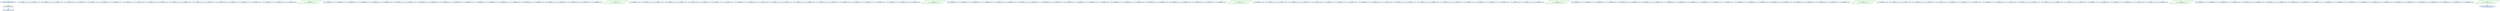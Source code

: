 digraph baseline_tp8_dag {
	graph [bb="0,0,53199,237.43",
		bgcolor=white,
		fontname=Arial,
		fontsize=12,
		rankdir=TB
	];
	node [fontname=Arial,
		fontsize=10,
		label="\N"
	];
	input	[fillcolor="#D0E8FF",
		height=0.58926,
		label="Input\n[batch_size=1024, seq_len=2048, hidden_dim=4096]",
		pos="173.95,196.43",
		shape=ellipse,
		style=filled,
		width=4.8319];
	embeddings	[fillcolor="#E8F4FD",
		height=0.5,
		label="Token+Pos Embedding\n[Input: [1024,2048], Output: [1024,2048,4096]]",
		pos="173.95,98.213",
		shape=rectangle,
		style=filled,
		width=3.0278];
	input -> embeddings	[pos="e,173.95,116.37 173.95,175.02 173.95,160.86 173.95,141.84 173.95,126.39"];
	layer0_norm1	[fillcolor="#E8F4FD",
		height=0.56944,
		label="Layer 0\nLayerNorm\n[Input: [1024,2048,4096], Output: [1024,2048,4096]]",
		pos="173.95,20.5",
		shape=rectangle,
		style=filled,
		width=3.3611];
	embeddings -> layer0_norm1	[pos="e,173.95,41.015 173.95,80.033 173.95,71.51 173.95,60.97 173.95,51.193"];
	layer0_qkv_gpu0	[fillcolor="#E8F4FD",
		height=0.56944,
		label="GPU0\nQKV Layer0\n[Input: [1024,2048,512], Output: [1024,2048,512]]",
		pos="480.95,196.43",
		shape=rectangle,
		style=filled,
		width=3.2083];
	layer0_attn_gpu0	[fillcolor="#E8F4FD",
		height=0.56944,
		label="GPU0\nAttn Layer0\n[Input: [1024,2048,512], Output: [1024,2048,512]]",
		pos="729.95,196.43",
		shape=rectangle,
		style=filled,
		width=3.2083];
	layer0_output_gpu0	[fillcolor="#E8F4FD",
		height=0.56944,
		label="GPU0\nOutput Layer0\n[Input: [1024,2048,512], Output: [1024,2048,512]]",
		pos="978.95,196.43",
		shape=rectangle,
		style=filled,
		width=3.2083];
	layer0_qkv_gpu1	[fillcolor="#E8F4FD",
		height=0.56944,
		label="GPU1\nQKV Layer0\n[Input: [1024,2048,512], Output: [1024,2048,512]]",
		pos="1227.9,196.43",
		shape=rectangle,
		style=filled,
		width=3.2083];
	layer0_attn_gpu1	[fillcolor="#E8F4FD",
		height=0.56944,
		label="GPU1\nAttn Layer0\n[Input: [1024,2048,512], Output: [1024,2048,512]]",
		pos="1476.9,196.43",
		shape=rectangle,
		style=filled,
		width=3.2083];
	layer0_output_gpu1	[fillcolor="#E8F4FD",
		height=0.56944,
		label="GPU1\nOutput Layer0\n[Input: [1024,2048,512], Output: [1024,2048,512]]",
		pos="1725.9,196.43",
		shape=rectangle,
		style=filled,
		width=3.2083];
	layer0_qkv_gpu2	[fillcolor="#E8F4FD",
		height=0.56944,
		label="GPU2\nQKV Layer0\n[Input: [1024,2048,512], Output: [1024,2048,512]]",
		pos="1974.9,196.43",
		shape=rectangle,
		style=filled,
		width=3.2083];
	layer0_attn_gpu2	[fillcolor="#E8F4FD",
		height=0.56944,
		label="GPU2\nAttn Layer0\n[Input: [1024,2048,512], Output: [1024,2048,512]]",
		pos="2223.9,196.43",
		shape=rectangle,
		style=filled,
		width=3.2083];
	layer0_output_gpu2	[fillcolor="#E8F4FD",
		height=0.56944,
		label="GPU2\nOutput Layer0\n[Input: [1024,2048,512], Output: [1024,2048,512]]",
		pos="2472.9,196.43",
		shape=rectangle,
		style=filled,
		width=3.2083];
	layer0_qkv_gpu3	[fillcolor="#E8F4FD",
		height=0.56944,
		label="GPU3\nQKV Layer0\n[Input: [1024,2048,512], Output: [1024,2048,512]]",
		pos="2721.9,196.43",
		shape=rectangle,
		style=filled,
		width=3.2083];
	layer0_attn_gpu3	[fillcolor="#E8F4FD",
		height=0.56944,
		label="GPU3\nAttn Layer0\n[Input: [1024,2048,512], Output: [1024,2048,512]]",
		pos="2970.9,196.43",
		shape=rectangle,
		style=filled,
		width=3.2083];
	layer0_output_gpu3	[fillcolor="#E8F4FD",
		height=0.56944,
		label="GPU3\nOutput Layer0\n[Input: [1024,2048,512], Output: [1024,2048,512]]",
		pos="3219.9,196.43",
		shape=rectangle,
		style=filled,
		width=3.2083];
	layer0_qkv_gpu4	[fillcolor="#E8F4FD",
		height=0.56944,
		label="GPU4\nQKV Layer0\n[Input: [1024,2048,512], Output: [1024,2048,512]]",
		pos="3468.9,196.43",
		shape=rectangle,
		style=filled,
		width=3.2083];
	layer0_attn_gpu4	[fillcolor="#E8F4FD",
		height=0.56944,
		label="GPU4\nAttn Layer0\n[Input: [1024,2048,512], Output: [1024,2048,512]]",
		pos="3717.9,196.43",
		shape=rectangle,
		style=filled,
		width=3.2083];
	layer0_output_gpu4	[fillcolor="#E8F4FD",
		height=0.56944,
		label="GPU4\nOutput Layer0\n[Input: [1024,2048,512], Output: [1024,2048,512]]",
		pos="3966.9,196.43",
		shape=rectangle,
		style=filled,
		width=3.2083];
	layer0_qkv_gpu5	[fillcolor="#E8F4FD",
		height=0.56944,
		label="GPU5\nQKV Layer0\n[Input: [1024,2048,512], Output: [1024,2048,512]]",
		pos="4215.9,196.43",
		shape=rectangle,
		style=filled,
		width=3.2083];
	layer0_attn_gpu5	[fillcolor="#E8F4FD",
		height=0.56944,
		label="GPU5\nAttn Layer0\n[Input: [1024,2048,512], Output: [1024,2048,512]]",
		pos="4464.9,196.43",
		shape=rectangle,
		style=filled,
		width=3.2083];
	layer0_output_gpu5	[fillcolor="#E8F4FD",
		height=0.56944,
		label="GPU5\nOutput Layer0\n[Input: [1024,2048,512], Output: [1024,2048,512]]",
		pos="4713.9,196.43",
		shape=rectangle,
		style=filled,
		width=3.2083];
	layer0_qkv_gpu6	[fillcolor="#E8F4FD",
		height=0.56944,
		label="GPU6\nQKV Layer0\n[Input: [1024,2048,512], Output: [1024,2048,512]]",
		pos="4962.9,196.43",
		shape=rectangle,
		style=filled,
		width=3.2083];
	layer0_attn_gpu6	[fillcolor="#E8F4FD",
		height=0.56944,
		label="GPU6\nAttn Layer0\n[Input: [1024,2048,512], Output: [1024,2048,512]]",
		pos="5211.9,196.43",
		shape=rectangle,
		style=filled,
		width=3.2083];
	layer0_output_gpu6	[fillcolor="#E8F4FD",
		height=0.56944,
		label="GPU6\nOutput Layer0\n[Input: [1024,2048,512], Output: [1024,2048,512]]",
		pos="5460.9,196.43",
		shape=rectangle,
		style=filled,
		width=3.2083];
	layer0_qkv_gpu7	[fillcolor="#E8F4FD",
		height=0.56944,
		label="GPU7\nQKV Layer0\n[Input: [1024,2048,512], Output: [1024,2048,512]]",
		pos="5709.9,196.43",
		shape=rectangle,
		style=filled,
		width=3.2083];
	layer0_attn_gpu7	[fillcolor="#E8F4FD",
		height=0.56944,
		label="GPU7\nAttn Layer0\n[Input: [1024,2048,512], Output: [1024,2048,512]]",
		pos="5958.9,196.43",
		shape=rectangle,
		style=filled,
		width=3.2083];
	layer0_output_gpu7	[fillcolor="#E8F4FD",
		height=0.56944,
		label="GPU7\nOutput Layer0\n[Input: [1024,2048,512], Output: [1024,2048,512]]",
		pos="6207.9,196.43",
		shape=rectangle,
		style=filled,
		width=3.2083];
	layer0_attn_allreduce	[fillcolor="#E8FDE8",
		height=1.1389,
		label="Layer 0\nAttention All-Reduce\n[Input: 8×[1024,2048,512], Output: [1024,2048,4096]]",
		pos="6598.9,196.43",
		shape=parallelogram,
		style="filled,rounded",
		width=7.1421];
	layer0_moe_qkv_gpu0	[fillcolor="#E8F4FD",
		height=0.56944,
		label="GPU0\nMoE QKV Layer0\n[Input: [1024,2048,512], Output: [1024,2048,512]]",
		pos="6989.9,196.43",
		shape=rectangle,
		style=filled,
		width=3.2083];
	layer0_moe_experts_gpu0	[fillcolor="#E8F4FD",
		height=0.56944,
		label="GPU0\n2 Experts Layer0\n[Input: [1024,2048,512], Output: [1024,2048,512]]",
		pos="7238.9,196.43",
		shape=rectangle,
		style=filled,
		width=3.2083];
	layer0_moe_output_gpu0	[fillcolor="#E8F4FD",
		height=0.56944,
		label="GPU0\nMoE Output Layer0\n[Input: [1024,2048,512], Output: [1024,2048,512]]",
		pos="7487.9,196.43",
		shape=rectangle,
		style=filled,
		width=3.2083];
	layer0_moe_qkv_gpu1	[fillcolor="#E8F4FD",
		height=0.56944,
		label="GPU1\nMoE QKV Layer0\n[Input: [1024,2048,512], Output: [1024,2048,512]]",
		pos="7736.9,196.43",
		shape=rectangle,
		style=filled,
		width=3.2083];
	layer0_moe_experts_gpu1	[fillcolor="#E8F4FD",
		height=0.56944,
		label="GPU1\n2 Experts Layer0\n[Input: [1024,2048,512], Output: [1024,2048,512]]",
		pos="7985.9,196.43",
		shape=rectangle,
		style=filled,
		width=3.2083];
	layer0_moe_output_gpu1	[fillcolor="#E8F4FD",
		height=0.56944,
		label="GPU1\nMoE Output Layer0\n[Input: [1024,2048,512], Output: [1024,2048,512]]",
		pos="8234.9,196.43",
		shape=rectangle,
		style=filled,
		width=3.2083];
	layer0_moe_qkv_gpu2	[fillcolor="#E8F4FD",
		height=0.56944,
		label="GPU2\nMoE QKV Layer0\n[Input: [1024,2048,512], Output: [1024,2048,512]]",
		pos="8483.9,196.43",
		shape=rectangle,
		style=filled,
		width=3.2083];
	layer0_moe_experts_gpu2	[fillcolor="#E8F4FD",
		height=0.56944,
		label="GPU2\n2 Experts Layer0\n[Input: [1024,2048,512], Output: [1024,2048,512]]",
		pos="8732.9,196.43",
		shape=rectangle,
		style=filled,
		width=3.2083];
	layer0_moe_output_gpu2	[fillcolor="#E8F4FD",
		height=0.56944,
		label="GPU2\nMoE Output Layer0\n[Input: [1024,2048,512], Output: [1024,2048,512]]",
		pos="8981.9,196.43",
		shape=rectangle,
		style=filled,
		width=3.2083];
	layer0_moe_qkv_gpu3	[fillcolor="#E8F4FD",
		height=0.56944,
		label="GPU3\nMoE QKV Layer0\n[Input: [1024,2048,512], Output: [1024,2048,512]]",
		pos="9230.9,196.43",
		shape=rectangle,
		style=filled,
		width=3.2083];
	layer0_moe_experts_gpu3	[fillcolor="#E8F4FD",
		height=0.56944,
		label="GPU3\n2 Experts Layer0\n[Input: [1024,2048,512], Output: [1024,2048,512]]",
		pos="9479.9,196.43",
		shape=rectangle,
		style=filled,
		width=3.2083];
	layer0_moe_output_gpu3	[fillcolor="#E8F4FD",
		height=0.56944,
		label="GPU3\nMoE Output Layer0\n[Input: [1024,2048,512], Output: [1024,2048,512]]",
		pos="9728.9,196.43",
		shape=rectangle,
		style=filled,
		width=3.2083];
	layer0_moe_qkv_gpu4	[fillcolor="#E8F4FD",
		height=0.56944,
		label="GPU4\nMoE QKV Layer0\n[Input: [1024,2048,512], Output: [1024,2048,512]]",
		pos="9977.9,196.43",
		shape=rectangle,
		style=filled,
		width=3.2083];
	layer0_moe_experts_gpu4	[fillcolor="#E8F4FD",
		height=0.56944,
		label="GPU4\n2 Experts Layer0\n[Input: [1024,2048,512], Output: [1024,2048,512]]",
		pos="10227,196.43",
		shape=rectangle,
		style=filled,
		width=3.2083];
	layer0_moe_output_gpu4	[fillcolor="#E8F4FD",
		height=0.56944,
		label="GPU4\nMoE Output Layer0\n[Input: [1024,2048,512], Output: [1024,2048,512]]",
		pos="10476,196.43",
		shape=rectangle,
		style=filled,
		width=3.2083];
	layer0_moe_qkv_gpu5	[fillcolor="#E8F4FD",
		height=0.56944,
		label="GPU5\nMoE QKV Layer0\n[Input: [1024,2048,512], Output: [1024,2048,512]]",
		pos="10725,196.43",
		shape=rectangle,
		style=filled,
		width=3.2083];
	layer0_moe_experts_gpu5	[fillcolor="#E8F4FD",
		height=0.56944,
		label="GPU5\n2 Experts Layer0\n[Input: [1024,2048,512], Output: [1024,2048,512]]",
		pos="10974,196.43",
		shape=rectangle,
		style=filled,
		width=3.2083];
	layer0_moe_output_gpu5	[fillcolor="#E8F4FD",
		height=0.56944,
		label="GPU5\nMoE Output Layer0\n[Input: [1024,2048,512], Output: [1024,2048,512]]",
		pos="11223,196.43",
		shape=rectangle,
		style=filled,
		width=3.2083];
	layer0_moe_qkv_gpu6	[fillcolor="#E8F4FD",
		height=0.56944,
		label="GPU6\nMoE QKV Layer0\n[Input: [1024,2048,512], Output: [1024,2048,512]]",
		pos="11472,196.43",
		shape=rectangle,
		style=filled,
		width=3.2083];
	layer0_moe_experts_gpu6	[fillcolor="#E8F4FD",
		height=0.56944,
		label="GPU6\n2 Experts Layer0\n[Input: [1024,2048,512], Output: [1024,2048,512]]",
		pos="11721,196.43",
		shape=rectangle,
		style=filled,
		width=3.2083];
	layer0_moe_output_gpu6	[fillcolor="#E8F4FD",
		height=0.56944,
		label="GPU6\nMoE Output Layer0\n[Input: [1024,2048,512], Output: [1024,2048,512]]",
		pos="11970,196.43",
		shape=rectangle,
		style=filled,
		width=3.2083];
	layer0_moe_qkv_gpu7	[fillcolor="#E8F4FD",
		height=0.56944,
		label="GPU7\nMoE QKV Layer0\n[Input: [1024,2048,512], Output: [1024,2048,512]]",
		pos="12219,196.43",
		shape=rectangle,
		style=filled,
		width=3.2083];
	layer0_moe_experts_gpu7	[fillcolor="#E8F4FD",
		height=0.56944,
		label="GPU7\n2 Experts Layer0\n[Input: [1024,2048,512], Output: [1024,2048,512]]",
		pos="12468,196.43",
		shape=rectangle,
		style=filled,
		width=3.2083];
	layer0_moe_output_gpu7	[fillcolor="#E8F4FD",
		height=0.56944,
		label="GPU7\nMoE Output Layer0\n[Input: [1024,2048,512], Output: [1024,2048,512]]",
		pos="12717,196.43",
		shape=rectangle,
		style=filled,
		width=3.2083];
	layer0_moe_allreduce	[fillcolor="#E8FDE8",
		height=1.1389,
		label="Layer 0\nMoE All-Reduce\n[Input: 8×[1024,2048,512], Output: [1024,2048,4096]]",
		pos="13108,196.43",
		shape=parallelogram,
		style="filled,rounded",
		width=7.1421];
	layer1_norm1	[fillcolor="#E8F4FD",
		height=0.56944,
		label="Layer 1\nLayerNorm\n[Input: [1024,2048,4096], Output: [1024,2048,4096]]",
		pos="13504,196.43",
		shape=rectangle,
		style=filled,
		width=3.3611];
	layer1_qkv_gpu0	[fillcolor="#E8F4FD",
		height=0.56944,
		label="GPU0\nQKV Layer1\n[Input: [1024,2048,512], Output: [1024,2048,512]]",
		pos="13759,196.43",
		shape=rectangle,
		style=filled,
		width=3.2083];
	layer1_attn_gpu0	[fillcolor="#E8F4FD",
		height=0.56944,
		label="GPU0\nAttn Layer1\n[Input: [1024,2048,512], Output: [1024,2048,512]]",
		pos="14008,196.43",
		shape=rectangle,
		style=filled,
		width=3.2083];
	layer1_output_gpu0	[fillcolor="#E8F4FD",
		height=0.56944,
		label="GPU0\nOutput Layer1\n[Input: [1024,2048,512], Output: [1024,2048,512]]",
		pos="14257,196.43",
		shape=rectangle,
		style=filled,
		width=3.2083];
	layer1_qkv_gpu1	[fillcolor="#E8F4FD",
		height=0.56944,
		label="GPU1\nQKV Layer1\n[Input: [1024,2048,512], Output: [1024,2048,512]]",
		pos="14506,196.43",
		shape=rectangle,
		style=filled,
		width=3.2083];
	layer1_attn_gpu1	[fillcolor="#E8F4FD",
		height=0.56944,
		label="GPU1\nAttn Layer1\n[Input: [1024,2048,512], Output: [1024,2048,512]]",
		pos="14755,196.43",
		shape=rectangle,
		style=filled,
		width=3.2083];
	layer1_output_gpu1	[fillcolor="#E8F4FD",
		height=0.56944,
		label="GPU1\nOutput Layer1\n[Input: [1024,2048,512], Output: [1024,2048,512]]",
		pos="15004,196.43",
		shape=rectangle,
		style=filled,
		width=3.2083];
	layer1_qkv_gpu2	[fillcolor="#E8F4FD",
		height=0.56944,
		label="GPU2\nQKV Layer1\n[Input: [1024,2048,512], Output: [1024,2048,512]]",
		pos="15253,196.43",
		shape=rectangle,
		style=filled,
		width=3.2083];
	layer1_attn_gpu2	[fillcolor="#E8F4FD",
		height=0.56944,
		label="GPU2\nAttn Layer1\n[Input: [1024,2048,512], Output: [1024,2048,512]]",
		pos="15502,196.43",
		shape=rectangle,
		style=filled,
		width=3.2083];
	layer1_output_gpu2	[fillcolor="#E8F4FD",
		height=0.56944,
		label="GPU2\nOutput Layer1\n[Input: [1024,2048,512], Output: [1024,2048,512]]",
		pos="15751,196.43",
		shape=rectangle,
		style=filled,
		width=3.2083];
	layer1_qkv_gpu3	[fillcolor="#E8F4FD",
		height=0.56944,
		label="GPU3\nQKV Layer1\n[Input: [1024,2048,512], Output: [1024,2048,512]]",
		pos="16000,196.43",
		shape=rectangle,
		style=filled,
		width=3.2083];
	layer1_attn_gpu3	[fillcolor="#E8F4FD",
		height=0.56944,
		label="GPU3\nAttn Layer1\n[Input: [1024,2048,512], Output: [1024,2048,512]]",
		pos="16249,196.43",
		shape=rectangle,
		style=filled,
		width=3.2083];
	layer1_output_gpu3	[fillcolor="#E8F4FD",
		height=0.56944,
		label="GPU3\nOutput Layer1\n[Input: [1024,2048,512], Output: [1024,2048,512]]",
		pos="16498,196.43",
		shape=rectangle,
		style=filled,
		width=3.2083];
	layer1_qkv_gpu4	[fillcolor="#E8F4FD",
		height=0.56944,
		label="GPU4\nQKV Layer1\n[Input: [1024,2048,512], Output: [1024,2048,512]]",
		pos="16747,196.43",
		shape=rectangle,
		style=filled,
		width=3.2083];
	layer1_attn_gpu4	[fillcolor="#E8F4FD",
		height=0.56944,
		label="GPU4\nAttn Layer1\n[Input: [1024,2048,512], Output: [1024,2048,512]]",
		pos="16996,196.43",
		shape=rectangle,
		style=filled,
		width=3.2083];
	layer1_output_gpu4	[fillcolor="#E8F4FD",
		height=0.56944,
		label="GPU4\nOutput Layer1\n[Input: [1024,2048,512], Output: [1024,2048,512]]",
		pos="17245,196.43",
		shape=rectangle,
		style=filled,
		width=3.2083];
	layer1_qkv_gpu5	[fillcolor="#E8F4FD",
		height=0.56944,
		label="GPU5\nQKV Layer1\n[Input: [1024,2048,512], Output: [1024,2048,512]]",
		pos="17494,196.43",
		shape=rectangle,
		style=filled,
		width=3.2083];
	layer1_attn_gpu5	[fillcolor="#E8F4FD",
		height=0.56944,
		label="GPU5\nAttn Layer1\n[Input: [1024,2048,512], Output: [1024,2048,512]]",
		pos="17743,196.43",
		shape=rectangle,
		style=filled,
		width=3.2083];
	layer1_output_gpu5	[fillcolor="#E8F4FD",
		height=0.56944,
		label="GPU5\nOutput Layer1\n[Input: [1024,2048,512], Output: [1024,2048,512]]",
		pos="17992,196.43",
		shape=rectangle,
		style=filled,
		width=3.2083];
	layer1_qkv_gpu6	[fillcolor="#E8F4FD",
		height=0.56944,
		label="GPU6\nQKV Layer1\n[Input: [1024,2048,512], Output: [1024,2048,512]]",
		pos="18241,196.43",
		shape=rectangle,
		style=filled,
		width=3.2083];
	layer1_attn_gpu6	[fillcolor="#E8F4FD",
		height=0.56944,
		label="GPU6\nAttn Layer1\n[Input: [1024,2048,512], Output: [1024,2048,512]]",
		pos="18490,196.43",
		shape=rectangle,
		style=filled,
		width=3.2083];
	layer1_output_gpu6	[fillcolor="#E8F4FD",
		height=0.56944,
		label="GPU6\nOutput Layer1\n[Input: [1024,2048,512], Output: [1024,2048,512]]",
		pos="18739,196.43",
		shape=rectangle,
		style=filled,
		width=3.2083];
	layer1_qkv_gpu7	[fillcolor="#E8F4FD",
		height=0.56944,
		label="GPU7\nQKV Layer1\n[Input: [1024,2048,512], Output: [1024,2048,512]]",
		pos="18988,196.43",
		shape=rectangle,
		style=filled,
		width=3.2083];
	layer1_attn_gpu7	[fillcolor="#E8F4FD",
		height=0.56944,
		label="GPU7\nAttn Layer1\n[Input: [1024,2048,512], Output: [1024,2048,512]]",
		pos="19237,196.43",
		shape=rectangle,
		style=filled,
		width=3.2083];
	layer1_output_gpu7	[fillcolor="#E8F4FD",
		height=0.56944,
		label="GPU7\nOutput Layer1\n[Input: [1024,2048,512], Output: [1024,2048,512]]",
		pos="19486,196.43",
		shape=rectangle,
		style=filled,
		width=3.2083];
	layer1_attn_allreduce	[fillcolor="#E8FDE8",
		height=1.1389,
		label="Layer 1\nAttention All-Reduce\n[Input: 8×[1024,2048,512], Output: [1024,2048,4096]]",
		pos="19877,196.43",
		shape=parallelogram,
		style="filled,rounded",
		width=7.1421];
	layer1_moe_qkv_gpu0	[fillcolor="#E8F4FD",
		height=0.56944,
		label="GPU0\nMoE QKV Layer1\n[Input: [1024,2048,512], Output: [1024,2048,512]]",
		pos="20268,196.43",
		shape=rectangle,
		style=filled,
		width=3.2083];
	layer1_moe_experts_gpu0	[fillcolor="#E8F4FD",
		height=0.56944,
		label="GPU0\n2 Experts Layer1\n[Input: [1024,2048,512], Output: [1024,2048,512]]",
		pos="20517,196.43",
		shape=rectangle,
		style=filled,
		width=3.2083];
	layer1_moe_output_gpu0	[fillcolor="#E8F4FD",
		height=0.56944,
		label="GPU0\nMoE Output Layer1\n[Input: [1024,2048,512], Output: [1024,2048,512]]",
		pos="20766,196.43",
		shape=rectangle,
		style=filled,
		width=3.2083];
	layer1_moe_qkv_gpu1	[fillcolor="#E8F4FD",
		height=0.56944,
		label="GPU1\nMoE QKV Layer1\n[Input: [1024,2048,512], Output: [1024,2048,512]]",
		pos="21015,196.43",
		shape=rectangle,
		style=filled,
		width=3.2083];
	layer1_moe_experts_gpu1	[fillcolor="#E8F4FD",
		height=0.56944,
		label="GPU1\n2 Experts Layer1\n[Input: [1024,2048,512], Output: [1024,2048,512]]",
		pos="21264,196.43",
		shape=rectangle,
		style=filled,
		width=3.2083];
	layer1_moe_output_gpu1	[fillcolor="#E8F4FD",
		height=0.56944,
		label="GPU1\nMoE Output Layer1\n[Input: [1024,2048,512], Output: [1024,2048,512]]",
		pos="21513,196.43",
		shape=rectangle,
		style=filled,
		width=3.2083];
	layer1_moe_qkv_gpu2	[fillcolor="#E8F4FD",
		height=0.56944,
		label="GPU2\nMoE QKV Layer1\n[Input: [1024,2048,512], Output: [1024,2048,512]]",
		pos="21762,196.43",
		shape=rectangle,
		style=filled,
		width=3.2083];
	layer1_moe_experts_gpu2	[fillcolor="#E8F4FD",
		height=0.56944,
		label="GPU2\n2 Experts Layer1\n[Input: [1024,2048,512], Output: [1024,2048,512]]",
		pos="22011,196.43",
		shape=rectangle,
		style=filled,
		width=3.2083];
	layer1_moe_output_gpu2	[fillcolor="#E8F4FD",
		height=0.56944,
		label="GPU2\nMoE Output Layer1\n[Input: [1024,2048,512], Output: [1024,2048,512]]",
		pos="22260,196.43",
		shape=rectangle,
		style=filled,
		width=3.2083];
	layer1_moe_qkv_gpu3	[fillcolor="#E8F4FD",
		height=0.56944,
		label="GPU3\nMoE QKV Layer1\n[Input: [1024,2048,512], Output: [1024,2048,512]]",
		pos="22509,196.43",
		shape=rectangle,
		style=filled,
		width=3.2083];
	layer1_moe_experts_gpu3	[fillcolor="#E8F4FD",
		height=0.56944,
		label="GPU3\n2 Experts Layer1\n[Input: [1024,2048,512], Output: [1024,2048,512]]",
		pos="22758,196.43",
		shape=rectangle,
		style=filled,
		width=3.2083];
	layer1_moe_output_gpu3	[fillcolor="#E8F4FD",
		height=0.56944,
		label="GPU3\nMoE Output Layer1\n[Input: [1024,2048,512], Output: [1024,2048,512]]",
		pos="23007,196.43",
		shape=rectangle,
		style=filled,
		width=3.2083];
	layer1_moe_qkv_gpu4	[fillcolor="#E8F4FD",
		height=0.56944,
		label="GPU4\nMoE QKV Layer1\n[Input: [1024,2048,512], Output: [1024,2048,512]]",
		pos="23256,196.43",
		shape=rectangle,
		style=filled,
		width=3.2083];
	layer1_moe_experts_gpu4	[fillcolor="#E8F4FD",
		height=0.56944,
		label="GPU4\n2 Experts Layer1\n[Input: [1024,2048,512], Output: [1024,2048,512]]",
		pos="23505,196.43",
		shape=rectangle,
		style=filled,
		width=3.2083];
	layer1_moe_output_gpu4	[fillcolor="#E8F4FD",
		height=0.56944,
		label="GPU4\nMoE Output Layer1\n[Input: [1024,2048,512], Output: [1024,2048,512]]",
		pos="23754,196.43",
		shape=rectangle,
		style=filled,
		width=3.2083];
	layer1_moe_qkv_gpu5	[fillcolor="#E8F4FD",
		height=0.56944,
		label="GPU5\nMoE QKV Layer1\n[Input: [1024,2048,512], Output: [1024,2048,512]]",
		pos="24003,196.43",
		shape=rectangle,
		style=filled,
		width=3.2083];
	layer1_moe_experts_gpu5	[fillcolor="#E8F4FD",
		height=0.56944,
		label="GPU5\n2 Experts Layer1\n[Input: [1024,2048,512], Output: [1024,2048,512]]",
		pos="24252,196.43",
		shape=rectangle,
		style=filled,
		width=3.2083];
	layer1_moe_output_gpu5	[fillcolor="#E8F4FD",
		height=0.56944,
		label="GPU5\nMoE Output Layer1\n[Input: [1024,2048,512], Output: [1024,2048,512]]",
		pos="24501,196.43",
		shape=rectangle,
		style=filled,
		width=3.2083];
	layer1_moe_qkv_gpu6	[fillcolor="#E8F4FD",
		height=0.56944,
		label="GPU6\nMoE QKV Layer1\n[Input: [1024,2048,512], Output: [1024,2048,512]]",
		pos="24750,196.43",
		shape=rectangle,
		style=filled,
		width=3.2083];
	layer1_moe_experts_gpu6	[fillcolor="#E8F4FD",
		height=0.56944,
		label="GPU6\n2 Experts Layer1\n[Input: [1024,2048,512], Output: [1024,2048,512]]",
		pos="24999,196.43",
		shape=rectangle,
		style=filled,
		width=3.2083];
	layer1_moe_output_gpu6	[fillcolor="#E8F4FD",
		height=0.56944,
		label="GPU6\nMoE Output Layer1\n[Input: [1024,2048,512], Output: [1024,2048,512]]",
		pos="25248,196.43",
		shape=rectangle,
		style=filled,
		width=3.2083];
	layer1_moe_qkv_gpu7	[fillcolor="#E8F4FD",
		height=0.56944,
		label="GPU7\nMoE QKV Layer1\n[Input: [1024,2048,512], Output: [1024,2048,512]]",
		pos="25497,196.43",
		shape=rectangle,
		style=filled,
		width=3.2083];
	layer1_moe_experts_gpu7	[fillcolor="#E8F4FD",
		height=0.56944,
		label="GPU7\n2 Experts Layer1\n[Input: [1024,2048,512], Output: [1024,2048,512]]",
		pos="25746,196.43",
		shape=rectangle,
		style=filled,
		width=3.2083];
	layer1_moe_output_gpu7	[fillcolor="#E8F4FD",
		height=0.56944,
		label="GPU7\nMoE Output Layer1\n[Input: [1024,2048,512], Output: [1024,2048,512]]",
		pos="25995,196.43",
		shape=rectangle,
		style=filled,
		width=3.2083];
	layer1_moe_allreduce	[fillcolor="#E8FDE8",
		height=1.1389,
		label="Layer 1\nMoE All-Reduce\n[Input: 8×[1024,2048,512], Output: [1024,2048,4096]]",
		pos="26386,196.43",
		shape=parallelogram,
		style="filled,rounded",
		width=7.1421];
	layer2_norm1	[fillcolor="#E8F4FD",
		height=0.56944,
		label="Layer 2\nLayerNorm\n[Input: [1024,2048,4096], Output: [1024,2048,4096]]",
		pos="26782,196.43",
		shape=rectangle,
		style=filled,
		width=3.3611];
	layer2_qkv_gpu0	[fillcolor="#E8F4FD",
		height=0.56944,
		label="GPU0\nQKV Layer2\n[Input: [1024,2048,512], Output: [1024,2048,512]]",
		pos="27037,196.43",
		shape=rectangle,
		style=filled,
		width=3.2083];
	layer2_attn_gpu0	[fillcolor="#E8F4FD",
		height=0.56944,
		label="GPU0\nAttn Layer2\n[Input: [1024,2048,512], Output: [1024,2048,512]]",
		pos="27286,196.43",
		shape=rectangle,
		style=filled,
		width=3.2083];
	layer2_output_gpu0	[fillcolor="#E8F4FD",
		height=0.56944,
		label="GPU0\nOutput Layer2\n[Input: [1024,2048,512], Output: [1024,2048,512]]",
		pos="27535,196.43",
		shape=rectangle,
		style=filled,
		width=3.2083];
	layer2_qkv_gpu1	[fillcolor="#E8F4FD",
		height=0.56944,
		label="GPU1\nQKV Layer2\n[Input: [1024,2048,512], Output: [1024,2048,512]]",
		pos="27784,196.43",
		shape=rectangle,
		style=filled,
		width=3.2083];
	layer2_attn_gpu1	[fillcolor="#E8F4FD",
		height=0.56944,
		label="GPU1\nAttn Layer2\n[Input: [1024,2048,512], Output: [1024,2048,512]]",
		pos="28033,196.43",
		shape=rectangle,
		style=filled,
		width=3.2083];
	layer2_output_gpu1	[fillcolor="#E8F4FD",
		height=0.56944,
		label="GPU1\nOutput Layer2\n[Input: [1024,2048,512], Output: [1024,2048,512]]",
		pos="28282,196.43",
		shape=rectangle,
		style=filled,
		width=3.2083];
	layer2_qkv_gpu2	[fillcolor="#E8F4FD",
		height=0.56944,
		label="GPU2\nQKV Layer2\n[Input: [1024,2048,512], Output: [1024,2048,512]]",
		pos="28531,196.43",
		shape=rectangle,
		style=filled,
		width=3.2083];
	layer2_attn_gpu2	[fillcolor="#E8F4FD",
		height=0.56944,
		label="GPU2\nAttn Layer2\n[Input: [1024,2048,512], Output: [1024,2048,512]]",
		pos="28780,196.43",
		shape=rectangle,
		style=filled,
		width=3.2083];
	layer2_output_gpu2	[fillcolor="#E8F4FD",
		height=0.56944,
		label="GPU2\nOutput Layer2\n[Input: [1024,2048,512], Output: [1024,2048,512]]",
		pos="29029,196.43",
		shape=rectangle,
		style=filled,
		width=3.2083];
	layer2_qkv_gpu3	[fillcolor="#E8F4FD",
		height=0.56944,
		label="GPU3\nQKV Layer2\n[Input: [1024,2048,512], Output: [1024,2048,512]]",
		pos="29278,196.43",
		shape=rectangle,
		style=filled,
		width=3.2083];
	layer2_attn_gpu3	[fillcolor="#E8F4FD",
		height=0.56944,
		label="GPU3\nAttn Layer2\n[Input: [1024,2048,512], Output: [1024,2048,512]]",
		pos="29527,196.43",
		shape=rectangle,
		style=filled,
		width=3.2083];
	layer2_output_gpu3	[fillcolor="#E8F4FD",
		height=0.56944,
		label="GPU3\nOutput Layer2\n[Input: [1024,2048,512], Output: [1024,2048,512]]",
		pos="29776,196.43",
		shape=rectangle,
		style=filled,
		width=3.2083];
	layer2_qkv_gpu4	[fillcolor="#E8F4FD",
		height=0.56944,
		label="GPU4\nQKV Layer2\n[Input: [1024,2048,512], Output: [1024,2048,512]]",
		pos="30025,196.43",
		shape=rectangle,
		style=filled,
		width=3.2083];
	layer2_attn_gpu4	[fillcolor="#E8F4FD",
		height=0.56944,
		label="GPU4\nAttn Layer2\n[Input: [1024,2048,512], Output: [1024,2048,512]]",
		pos="30274,196.43",
		shape=rectangle,
		style=filled,
		width=3.2083];
	layer2_output_gpu4	[fillcolor="#E8F4FD",
		height=0.56944,
		label="GPU4\nOutput Layer2\n[Input: [1024,2048,512], Output: [1024,2048,512]]",
		pos="30523,196.43",
		shape=rectangle,
		style=filled,
		width=3.2083];
	layer2_qkv_gpu5	[fillcolor="#E8F4FD",
		height=0.56944,
		label="GPU5\nQKV Layer2\n[Input: [1024,2048,512], Output: [1024,2048,512]]",
		pos="30772,196.43",
		shape=rectangle,
		style=filled,
		width=3.2083];
	layer2_attn_gpu5	[fillcolor="#E8F4FD",
		height=0.56944,
		label="GPU5\nAttn Layer2\n[Input: [1024,2048,512], Output: [1024,2048,512]]",
		pos="31021,196.43",
		shape=rectangle,
		style=filled,
		width=3.2083];
	layer2_output_gpu5	[fillcolor="#E8F4FD",
		height=0.56944,
		label="GPU5\nOutput Layer2\n[Input: [1024,2048,512], Output: [1024,2048,512]]",
		pos="31270,196.43",
		shape=rectangle,
		style=filled,
		width=3.2083];
	layer2_qkv_gpu6	[fillcolor="#E8F4FD",
		height=0.56944,
		label="GPU6\nQKV Layer2\n[Input: [1024,2048,512], Output: [1024,2048,512]]",
		pos="31519,196.43",
		shape=rectangle,
		style=filled,
		width=3.2083];
	layer2_attn_gpu6	[fillcolor="#E8F4FD",
		height=0.56944,
		label="GPU6\nAttn Layer2\n[Input: [1024,2048,512], Output: [1024,2048,512]]",
		pos="31768,196.43",
		shape=rectangle,
		style=filled,
		width=3.2083];
	layer2_output_gpu6	[fillcolor="#E8F4FD",
		height=0.56944,
		label="GPU6\nOutput Layer2\n[Input: [1024,2048,512], Output: [1024,2048,512]]",
		pos="32017,196.43",
		shape=rectangle,
		style=filled,
		width=3.2083];
	layer2_qkv_gpu7	[fillcolor="#E8F4FD",
		height=0.56944,
		label="GPU7\nQKV Layer2\n[Input: [1024,2048,512], Output: [1024,2048,512]]",
		pos="32266,196.43",
		shape=rectangle,
		style=filled,
		width=3.2083];
	layer2_attn_gpu7	[fillcolor="#E8F4FD",
		height=0.56944,
		label="GPU7\nAttn Layer2\n[Input: [1024,2048,512], Output: [1024,2048,512]]",
		pos="32515,196.43",
		shape=rectangle,
		style=filled,
		width=3.2083];
	layer2_output_gpu7	[fillcolor="#E8F4FD",
		height=0.56944,
		label="GPU7\nOutput Layer2\n[Input: [1024,2048,512], Output: [1024,2048,512]]",
		pos="32764,196.43",
		shape=rectangle,
		style=filled,
		width=3.2083];
	layer2_attn_allreduce	[fillcolor="#E8FDE8",
		height=1.1389,
		label="Layer 2\nAttention All-Reduce\n[Input: 8×[1024,2048,512], Output: [1024,2048,4096]]",
		pos="33155,196.43",
		shape=parallelogram,
		style="filled,rounded",
		width=7.1421];
	layer2_moe_qkv_gpu0	[fillcolor="#E8F4FD",
		height=0.56944,
		label="GPU0\nMoE QKV Layer2\n[Input: [1024,2048,512], Output: [1024,2048,512]]",
		pos="33546,196.43",
		shape=rectangle,
		style=filled,
		width=3.2083];
	layer2_moe_experts_gpu0	[fillcolor="#E8F4FD",
		height=0.56944,
		label="GPU0\n2 Experts Layer2\n[Input: [1024,2048,512], Output: [1024,2048,512]]",
		pos="33795,196.43",
		shape=rectangle,
		style=filled,
		width=3.2083];
	layer2_moe_output_gpu0	[fillcolor="#E8F4FD",
		height=0.56944,
		label="GPU0\nMoE Output Layer2\n[Input: [1024,2048,512], Output: [1024,2048,512]]",
		pos="34044,196.43",
		shape=rectangle,
		style=filled,
		width=3.2083];
	layer2_moe_qkv_gpu1	[fillcolor="#E8F4FD",
		height=0.56944,
		label="GPU1\nMoE QKV Layer2\n[Input: [1024,2048,512], Output: [1024,2048,512]]",
		pos="34293,196.43",
		shape=rectangle,
		style=filled,
		width=3.2083];
	layer2_moe_experts_gpu1	[fillcolor="#E8F4FD",
		height=0.56944,
		label="GPU1\n2 Experts Layer2\n[Input: [1024,2048,512], Output: [1024,2048,512]]",
		pos="34542,196.43",
		shape=rectangle,
		style=filled,
		width=3.2083];
	layer2_moe_output_gpu1	[fillcolor="#E8F4FD",
		height=0.56944,
		label="GPU1\nMoE Output Layer2\n[Input: [1024,2048,512], Output: [1024,2048,512]]",
		pos="34791,196.43",
		shape=rectangle,
		style=filled,
		width=3.2083];
	layer2_moe_qkv_gpu2	[fillcolor="#E8F4FD",
		height=0.56944,
		label="GPU2\nMoE QKV Layer2\n[Input: [1024,2048,512], Output: [1024,2048,512]]",
		pos="35040,196.43",
		shape=rectangle,
		style=filled,
		width=3.2083];
	layer2_moe_experts_gpu2	[fillcolor="#E8F4FD",
		height=0.56944,
		label="GPU2\n2 Experts Layer2\n[Input: [1024,2048,512], Output: [1024,2048,512]]",
		pos="35289,196.43",
		shape=rectangle,
		style=filled,
		width=3.2083];
	layer2_moe_output_gpu2	[fillcolor="#E8F4FD",
		height=0.56944,
		label="GPU2\nMoE Output Layer2\n[Input: [1024,2048,512], Output: [1024,2048,512]]",
		pos="35538,196.43",
		shape=rectangle,
		style=filled,
		width=3.2083];
	layer2_moe_qkv_gpu3	[fillcolor="#E8F4FD",
		height=0.56944,
		label="GPU3\nMoE QKV Layer2\n[Input: [1024,2048,512], Output: [1024,2048,512]]",
		pos="35787,196.43",
		shape=rectangle,
		style=filled,
		width=3.2083];
	layer2_moe_experts_gpu3	[fillcolor="#E8F4FD",
		height=0.56944,
		label="GPU3\n2 Experts Layer2\n[Input: [1024,2048,512], Output: [1024,2048,512]]",
		pos="36036,196.43",
		shape=rectangle,
		style=filled,
		width=3.2083];
	layer2_moe_output_gpu3	[fillcolor="#E8F4FD",
		height=0.56944,
		label="GPU3\nMoE Output Layer2\n[Input: [1024,2048,512], Output: [1024,2048,512]]",
		pos="36285,196.43",
		shape=rectangle,
		style=filled,
		width=3.2083];
	layer2_moe_qkv_gpu4	[fillcolor="#E8F4FD",
		height=0.56944,
		label="GPU4\nMoE QKV Layer2\n[Input: [1024,2048,512], Output: [1024,2048,512]]",
		pos="36534,196.43",
		shape=rectangle,
		style=filled,
		width=3.2083];
	layer2_moe_experts_gpu4	[fillcolor="#E8F4FD",
		height=0.56944,
		label="GPU4\n2 Experts Layer2\n[Input: [1024,2048,512], Output: [1024,2048,512]]",
		pos="36783,196.43",
		shape=rectangle,
		style=filled,
		width=3.2083];
	layer2_moe_output_gpu4	[fillcolor="#E8F4FD",
		height=0.56944,
		label="GPU4\nMoE Output Layer2\n[Input: [1024,2048,512], Output: [1024,2048,512]]",
		pos="37032,196.43",
		shape=rectangle,
		style=filled,
		width=3.2083];
	layer2_moe_qkv_gpu5	[fillcolor="#E8F4FD",
		height=0.56944,
		label="GPU5\nMoE QKV Layer2\n[Input: [1024,2048,512], Output: [1024,2048,512]]",
		pos="37281,196.43",
		shape=rectangle,
		style=filled,
		width=3.2083];
	layer2_moe_experts_gpu5	[fillcolor="#E8F4FD",
		height=0.56944,
		label="GPU5\n2 Experts Layer2\n[Input: [1024,2048,512], Output: [1024,2048,512]]",
		pos="37530,196.43",
		shape=rectangle,
		style=filled,
		width=3.2083];
	layer2_moe_output_gpu5	[fillcolor="#E8F4FD",
		height=0.56944,
		label="GPU5\nMoE Output Layer2\n[Input: [1024,2048,512], Output: [1024,2048,512]]",
		pos="37779,196.43",
		shape=rectangle,
		style=filled,
		width=3.2083];
	layer2_moe_qkv_gpu6	[fillcolor="#E8F4FD",
		height=0.56944,
		label="GPU6\nMoE QKV Layer2\n[Input: [1024,2048,512], Output: [1024,2048,512]]",
		pos="38028,196.43",
		shape=rectangle,
		style=filled,
		width=3.2083];
	layer2_moe_experts_gpu6	[fillcolor="#E8F4FD",
		height=0.56944,
		label="GPU6\n2 Experts Layer2\n[Input: [1024,2048,512], Output: [1024,2048,512]]",
		pos="38277,196.43",
		shape=rectangle,
		style=filled,
		width=3.2083];
	layer2_moe_output_gpu6	[fillcolor="#E8F4FD",
		height=0.56944,
		label="GPU6\nMoE Output Layer2\n[Input: [1024,2048,512], Output: [1024,2048,512]]",
		pos="38526,196.43",
		shape=rectangle,
		style=filled,
		width=3.2083];
	layer2_moe_qkv_gpu7	[fillcolor="#E8F4FD",
		height=0.56944,
		label="GPU7\nMoE QKV Layer2\n[Input: [1024,2048,512], Output: [1024,2048,512]]",
		pos="38775,196.43",
		shape=rectangle,
		style=filled,
		width=3.2083];
	layer2_moe_experts_gpu7	[fillcolor="#E8F4FD",
		height=0.56944,
		label="GPU7\n2 Experts Layer2\n[Input: [1024,2048,512], Output: [1024,2048,512]]",
		pos="39024,196.43",
		shape=rectangle,
		style=filled,
		width=3.2083];
	layer2_moe_output_gpu7	[fillcolor="#E8F4FD",
		height=0.56944,
		label="GPU7\nMoE Output Layer2\n[Input: [1024,2048,512], Output: [1024,2048,512]]",
		pos="39273,196.43",
		shape=rectangle,
		style=filled,
		width=3.2083];
	layer2_moe_allreduce	[fillcolor="#E8FDE8",
		height=1.1389,
		label="Layer 2\nMoE All-Reduce\n[Input: 8×[1024,2048,512], Output: [1024,2048,4096]]",
		pos="39664,196.43",
		shape=parallelogram,
		style="filled,rounded",
		width=7.1421];
	layer3_norm1	[fillcolor="#E8F4FD",
		height=0.56944,
		label="Layer 3\nLayerNorm\n[Input: [1024,2048,4096], Output: [1024,2048,4096]]",
		pos="40060,196.43",
		shape=rectangle,
		style=filled,
		width=3.3611];
	layer3_qkv_gpu0	[fillcolor="#E8F4FD",
		height=0.56944,
		label="GPU0\nQKV Layer3\n[Input: [1024,2048,512], Output: [1024,2048,512]]",
		pos="40315,196.43",
		shape=rectangle,
		style=filled,
		width=3.2083];
	layer3_attn_gpu0	[fillcolor="#E8F4FD",
		height=0.56944,
		label="GPU0\nAttn Layer3\n[Input: [1024,2048,512], Output: [1024,2048,512]]",
		pos="40564,196.43",
		shape=rectangle,
		style=filled,
		width=3.2083];
	layer3_output_gpu0	[fillcolor="#E8F4FD",
		height=0.56944,
		label="GPU0\nOutput Layer3\n[Input: [1024,2048,512], Output: [1024,2048,512]]",
		pos="40813,196.43",
		shape=rectangle,
		style=filled,
		width=3.2083];
	layer3_qkv_gpu1	[fillcolor="#E8F4FD",
		height=0.56944,
		label="GPU1\nQKV Layer3\n[Input: [1024,2048,512], Output: [1024,2048,512]]",
		pos="41062,196.43",
		shape=rectangle,
		style=filled,
		width=3.2083];
	layer3_attn_gpu1	[fillcolor="#E8F4FD",
		height=0.56944,
		label="GPU1\nAttn Layer3\n[Input: [1024,2048,512], Output: [1024,2048,512]]",
		pos="41311,196.43",
		shape=rectangle,
		style=filled,
		width=3.2083];
	layer3_output_gpu1	[fillcolor="#E8F4FD",
		height=0.56944,
		label="GPU1\nOutput Layer3\n[Input: [1024,2048,512], Output: [1024,2048,512]]",
		pos="41560,196.43",
		shape=rectangle,
		style=filled,
		width=3.2083];
	layer3_qkv_gpu2	[fillcolor="#E8F4FD",
		height=0.56944,
		label="GPU2\nQKV Layer3\n[Input: [1024,2048,512], Output: [1024,2048,512]]",
		pos="41809,196.43",
		shape=rectangle,
		style=filled,
		width=3.2083];
	layer3_attn_gpu2	[fillcolor="#E8F4FD",
		height=0.56944,
		label="GPU2\nAttn Layer3\n[Input: [1024,2048,512], Output: [1024,2048,512]]",
		pos="42058,196.43",
		shape=rectangle,
		style=filled,
		width=3.2083];
	layer3_output_gpu2	[fillcolor="#E8F4FD",
		height=0.56944,
		label="GPU2\nOutput Layer3\n[Input: [1024,2048,512], Output: [1024,2048,512]]",
		pos="42307,196.43",
		shape=rectangle,
		style=filled,
		width=3.2083];
	layer3_qkv_gpu3	[fillcolor="#E8F4FD",
		height=0.56944,
		label="GPU3\nQKV Layer3\n[Input: [1024,2048,512], Output: [1024,2048,512]]",
		pos="42556,196.43",
		shape=rectangle,
		style=filled,
		width=3.2083];
	layer3_attn_gpu3	[fillcolor="#E8F4FD",
		height=0.56944,
		label="GPU3\nAttn Layer3\n[Input: [1024,2048,512], Output: [1024,2048,512]]",
		pos="42805,196.43",
		shape=rectangle,
		style=filled,
		width=3.2083];
	layer3_output_gpu3	[fillcolor="#E8F4FD",
		height=0.56944,
		label="GPU3\nOutput Layer3\n[Input: [1024,2048,512], Output: [1024,2048,512]]",
		pos="43054,196.43",
		shape=rectangle,
		style=filled,
		width=3.2083];
	layer3_qkv_gpu4	[fillcolor="#E8F4FD",
		height=0.56944,
		label="GPU4\nQKV Layer3\n[Input: [1024,2048,512], Output: [1024,2048,512]]",
		pos="43303,196.43",
		shape=rectangle,
		style=filled,
		width=3.2083];
	layer3_attn_gpu4	[fillcolor="#E8F4FD",
		height=0.56944,
		label="GPU4\nAttn Layer3\n[Input: [1024,2048,512], Output: [1024,2048,512]]",
		pos="43552,196.43",
		shape=rectangle,
		style=filled,
		width=3.2083];
	layer3_output_gpu4	[fillcolor="#E8F4FD",
		height=0.56944,
		label="GPU4\nOutput Layer3\n[Input: [1024,2048,512], Output: [1024,2048,512]]",
		pos="43801,196.43",
		shape=rectangle,
		style=filled,
		width=3.2083];
	layer3_qkv_gpu5	[fillcolor="#E8F4FD",
		height=0.56944,
		label="GPU5\nQKV Layer3\n[Input: [1024,2048,512], Output: [1024,2048,512]]",
		pos="44050,196.43",
		shape=rectangle,
		style=filled,
		width=3.2083];
	layer3_attn_gpu5	[fillcolor="#E8F4FD",
		height=0.56944,
		label="GPU5\nAttn Layer3\n[Input: [1024,2048,512], Output: [1024,2048,512]]",
		pos="44299,196.43",
		shape=rectangle,
		style=filled,
		width=3.2083];
	layer3_output_gpu5	[fillcolor="#E8F4FD",
		height=0.56944,
		label="GPU5\nOutput Layer3\n[Input: [1024,2048,512], Output: [1024,2048,512]]",
		pos="44548,196.43",
		shape=rectangle,
		style=filled,
		width=3.2083];
	layer3_qkv_gpu6	[fillcolor="#E8F4FD",
		height=0.56944,
		label="GPU6\nQKV Layer3\n[Input: [1024,2048,512], Output: [1024,2048,512]]",
		pos="44797,196.43",
		shape=rectangle,
		style=filled,
		width=3.2083];
	layer3_attn_gpu6	[fillcolor="#E8F4FD",
		height=0.56944,
		label="GPU6\nAttn Layer3\n[Input: [1024,2048,512], Output: [1024,2048,512]]",
		pos="45046,196.43",
		shape=rectangle,
		style=filled,
		width=3.2083];
	layer3_output_gpu6	[fillcolor="#E8F4FD",
		height=0.56944,
		label="GPU6\nOutput Layer3\n[Input: [1024,2048,512], Output: [1024,2048,512]]",
		pos="45295,196.43",
		shape=rectangle,
		style=filled,
		width=3.2083];
	layer3_qkv_gpu7	[fillcolor="#E8F4FD",
		height=0.56944,
		label="GPU7\nQKV Layer3\n[Input: [1024,2048,512], Output: [1024,2048,512]]",
		pos="45544,196.43",
		shape=rectangle,
		style=filled,
		width=3.2083];
	layer3_attn_gpu7	[fillcolor="#E8F4FD",
		height=0.56944,
		label="GPU7\nAttn Layer3\n[Input: [1024,2048,512], Output: [1024,2048,512]]",
		pos="45793,196.43",
		shape=rectangle,
		style=filled,
		width=3.2083];
	layer3_output_gpu7	[fillcolor="#E8F4FD",
		height=0.56944,
		label="GPU7\nOutput Layer3\n[Input: [1024,2048,512], Output: [1024,2048,512]]",
		pos="46042,196.43",
		shape=rectangle,
		style=filled,
		width=3.2083];
	layer3_attn_allreduce	[fillcolor="#E8FDE8",
		height=1.1389,
		label="Layer 3\nAttention All-Reduce\n[Input: 8×[1024,2048,512], Output: [1024,2048,4096]]",
		pos="46433,196.43",
		shape=parallelogram,
		style="filled,rounded",
		width=7.1421];
	layer3_moe_qkv_gpu0	[fillcolor="#E8F4FD",
		height=0.56944,
		label="GPU0\nMoE QKV Layer3\n[Input: [1024,2048,512], Output: [1024,2048,512]]",
		pos="46824,196.43",
		shape=rectangle,
		style=filled,
		width=3.2083];
	layer3_moe_experts_gpu0	[fillcolor="#E8F4FD",
		height=0.56944,
		label="GPU0\n2 Experts Layer3\n[Input: [1024,2048,512], Output: [1024,2048,512]]",
		pos="47073,196.43",
		shape=rectangle,
		style=filled,
		width=3.2083];
	layer3_moe_output_gpu0	[fillcolor="#E8F4FD",
		height=0.56944,
		label="GPU0\nMoE Output Layer3\n[Input: [1024,2048,512], Output: [1024,2048,512]]",
		pos="47322,196.43",
		shape=rectangle,
		style=filled,
		width=3.2083];
	layer3_moe_qkv_gpu1	[fillcolor="#E8F4FD",
		height=0.56944,
		label="GPU1\nMoE QKV Layer3\n[Input: [1024,2048,512], Output: [1024,2048,512]]",
		pos="47571,196.43",
		shape=rectangle,
		style=filled,
		width=3.2083];
	layer3_moe_experts_gpu1	[fillcolor="#E8F4FD",
		height=0.56944,
		label="GPU1\n2 Experts Layer3\n[Input: [1024,2048,512], Output: [1024,2048,512]]",
		pos="47820,196.43",
		shape=rectangle,
		style=filled,
		width=3.2083];
	layer3_moe_output_gpu1	[fillcolor="#E8F4FD",
		height=0.56944,
		label="GPU1\nMoE Output Layer3\n[Input: [1024,2048,512], Output: [1024,2048,512]]",
		pos="48069,196.43",
		shape=rectangle,
		style=filled,
		width=3.2083];
	layer3_moe_qkv_gpu2	[fillcolor="#E8F4FD",
		height=0.56944,
		label="GPU2\nMoE QKV Layer3\n[Input: [1024,2048,512], Output: [1024,2048,512]]",
		pos="48318,196.43",
		shape=rectangle,
		style=filled,
		width=3.2083];
	layer3_moe_experts_gpu2	[fillcolor="#E8F4FD",
		height=0.56944,
		label="GPU2\n2 Experts Layer3\n[Input: [1024,2048,512], Output: [1024,2048,512]]",
		pos="48567,196.43",
		shape=rectangle,
		style=filled,
		width=3.2083];
	layer3_moe_output_gpu2	[fillcolor="#E8F4FD",
		height=0.56944,
		label="GPU2\nMoE Output Layer3\n[Input: [1024,2048,512], Output: [1024,2048,512]]",
		pos="48816,196.43",
		shape=rectangle,
		style=filled,
		width=3.2083];
	layer3_moe_qkv_gpu3	[fillcolor="#E8F4FD",
		height=0.56944,
		label="GPU3\nMoE QKV Layer3\n[Input: [1024,2048,512], Output: [1024,2048,512]]",
		pos="49065,196.43",
		shape=rectangle,
		style=filled,
		width=3.2083];
	layer3_moe_experts_gpu3	[fillcolor="#E8F4FD",
		height=0.56944,
		label="GPU3\n2 Experts Layer3\n[Input: [1024,2048,512], Output: [1024,2048,512]]",
		pos="49314,196.43",
		shape=rectangle,
		style=filled,
		width=3.2083];
	layer3_moe_output_gpu3	[fillcolor="#E8F4FD",
		height=0.56944,
		label="GPU3\nMoE Output Layer3\n[Input: [1024,2048,512], Output: [1024,2048,512]]",
		pos="49563,196.43",
		shape=rectangle,
		style=filled,
		width=3.2083];
	layer3_moe_qkv_gpu4	[fillcolor="#E8F4FD",
		height=0.56944,
		label="GPU4\nMoE QKV Layer3\n[Input: [1024,2048,512], Output: [1024,2048,512]]",
		pos="49812,196.43",
		shape=rectangle,
		style=filled,
		width=3.2083];
	layer3_moe_experts_gpu4	[fillcolor="#E8F4FD",
		height=0.56944,
		label="GPU4\n2 Experts Layer3\n[Input: [1024,2048,512], Output: [1024,2048,512]]",
		pos="50061,196.43",
		shape=rectangle,
		style=filled,
		width=3.2083];
	layer3_moe_output_gpu4	[fillcolor="#E8F4FD",
		height=0.56944,
		label="GPU4\nMoE Output Layer3\n[Input: [1024,2048,512], Output: [1024,2048,512]]",
		pos="50310,196.43",
		shape=rectangle,
		style=filled,
		width=3.2083];
	layer3_moe_qkv_gpu5	[fillcolor="#E8F4FD",
		height=0.56944,
		label="GPU5\nMoE QKV Layer3\n[Input: [1024,2048,512], Output: [1024,2048,512]]",
		pos="50559,196.43",
		shape=rectangle,
		style=filled,
		width=3.2083];
	layer3_moe_experts_gpu5	[fillcolor="#E8F4FD",
		height=0.56944,
		label="GPU5\n2 Experts Layer3\n[Input: [1024,2048,512], Output: [1024,2048,512]]",
		pos="50808,196.43",
		shape=rectangle,
		style=filled,
		width=3.2083];
	layer3_moe_output_gpu5	[fillcolor="#E8F4FD",
		height=0.56944,
		label="GPU5\nMoE Output Layer3\n[Input: [1024,2048,512], Output: [1024,2048,512]]",
		pos="51057,196.43",
		shape=rectangle,
		style=filled,
		width=3.2083];
	layer3_moe_qkv_gpu6	[fillcolor="#E8F4FD",
		height=0.56944,
		label="GPU6\nMoE QKV Layer3\n[Input: [1024,2048,512], Output: [1024,2048,512]]",
		pos="51306,196.43",
		shape=rectangle,
		style=filled,
		width=3.2083];
	layer3_moe_experts_gpu6	[fillcolor="#E8F4FD",
		height=0.56944,
		label="GPU6\n2 Experts Layer3\n[Input: [1024,2048,512], Output: [1024,2048,512]]",
		pos="51555,196.43",
		shape=rectangle,
		style=filled,
		width=3.2083];
	layer3_moe_output_gpu6	[fillcolor="#E8F4FD",
		height=0.56944,
		label="GPU6\nMoE Output Layer3\n[Input: [1024,2048,512], Output: [1024,2048,512]]",
		pos="51804,196.43",
		shape=rectangle,
		style=filled,
		width=3.2083];
	layer3_moe_qkv_gpu7	[fillcolor="#E8F4FD",
		height=0.56944,
		label="GPU7\nMoE QKV Layer3\n[Input: [1024,2048,512], Output: [1024,2048,512]]",
		pos="52053,196.43",
		shape=rectangle,
		style=filled,
		width=3.2083];
	layer3_moe_experts_gpu7	[fillcolor="#E8F4FD",
		height=0.56944,
		label="GPU7\n2 Experts Layer3\n[Input: [1024,2048,512], Output: [1024,2048,512]]",
		pos="52302,196.43",
		shape=rectangle,
		style=filled,
		width=3.2083];
	layer3_moe_output_gpu7	[fillcolor="#E8F4FD",
		height=0.56944,
		label="GPU7\nMoE Output Layer3\n[Input: [1024,2048,512], Output: [1024,2048,512]]",
		pos="52551,196.43",
		shape=rectangle,
		style=filled,
		width=3.2083];
	layer3_moe_allreduce	[fillcolor="#E8FDE8",
		height=1.1389,
		label="Layer 3\nMoE All-Reduce\n[Input: 8×[1024,2048,512], Output: [1024,2048,4096]]",
		pos="52942,196.43",
		shape=parallelogram,
		style="filled,rounded",
		width=7.1421];
	output	[fillcolor="#D0E8FF",
		height=0.58926,
		label="Output\n[batch_size=1024, seq_len=2048, hidden_dim=4096]",
		pos="52942,98.213",
		shape=ellipse,
		style=filled,
		width=4.8319];
	layer3_moe_allreduce -> output	[pos="e,52942,119.61 52942,155.18 52942,146.66 52942,137.8 52942,129.71"];
}

